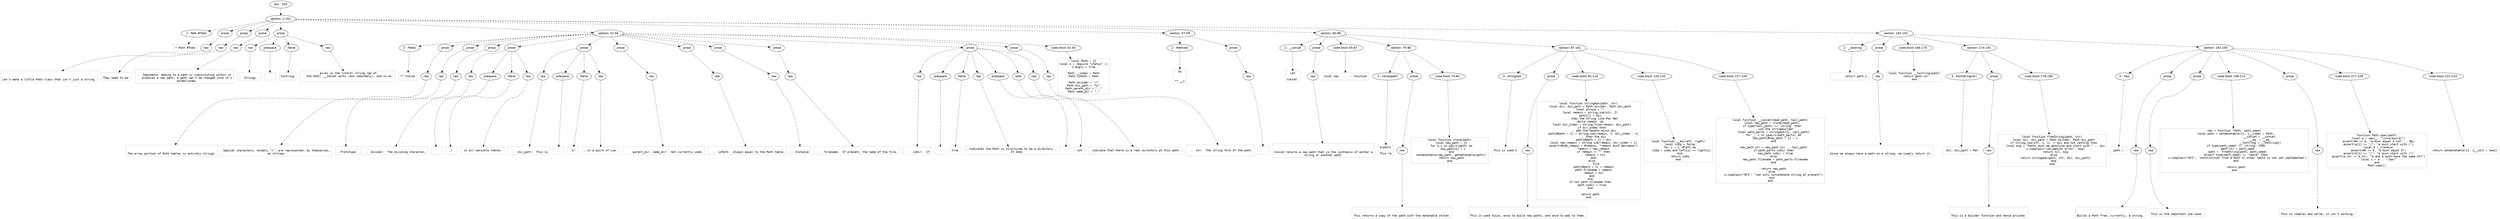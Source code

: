 digraph lpegNode {

node [fontname=Helvetica]
edge [style=dashed]

doc_0 [label="doc - 255"]


doc_0 -> { section_1}
{rank=same; section_1}

section_1 [label="section: 1-161"]


// END RANK doc_0

section_1 -> { header_2 prose_3 prose_4 prose_5 prose_6 section_7 section_8 section_9 section_10}
{rank=same; header_2 prose_3 prose_4 prose_5 prose_6 section_7 section_8 section_9 section_10}

header_2 [label="1 : Path #Todo"]

prose_3 [label="prose"]

prose_4 [label="prose"]

prose_5 [label="prose"]

prose_6 [label="prose"]

section_7 [label="section: 15-56"]

section_8 [label="section: 57-59"]

section_9 [label="section: 60-86"]

section_10 [label="section: 162-191"]


// END RANK section_1

header_2 -> leaf_11
leaf_11  [color=Gray,shape=rectangle,fontname=Inconsolata,label="* Path #Todo"]
// END RANK header_2

prose_3 -> { raw_12}
{rank=same; raw_12}

raw_12 [label="raw"]


// END RANK prose_3

raw_12 -> leaf_13
leaf_13  [color=Gray,shape=rectangle,fontname=Inconsolata,label="

Let's make a little Path class that isn't just a string.
"]
// END RANK raw_12

prose_4 -> { raw_14}
{rank=same; raw_14}

raw_14 [label="raw"]


// END RANK prose_4

raw_14 -> leaf_15
leaf_15  [color=Gray,shape=rectangle,fontname=Inconsolata,label="
They need to be:
"]
// END RANK raw_14

prose_5 -> { raw_16}
{rank=same; raw_16}

raw_16 [label="raw"]


// END RANK prose_5

raw_16 -> leaf_17
leaf_17  [color=Gray,shape=rectangle,fontname=Inconsolata,label="
-  Immutable. Adding to a path or substituting within it
   produces a new path; a path can't be changed once it's
   established.
"]
// END RANK raw_16

prose_6 -> { raw_18 prespace_19 literal_20 raw_21}
{rank=same; raw_18 prespace_19 literal_20 raw_21}

raw_18 [label="raw"]

prespace_19 [label="prespace"]

literal_20 [label="literal"]

raw_21 [label="raw"]


// END RANK prose_6

raw_18 -> leaf_22
leaf_22  [color=Gray,shape=rectangle,fontname=Inconsolata,label="
-  Stringy. "]
// END RANK raw_18

prespace_19 -> leaf_23
leaf_23  [color=Gray,shape=rectangle,fontname=Inconsolata,label=" "]
// END RANK prespace_19

literal_20 -> leaf_24
leaf_24  [color=Gray,shape=rectangle,fontname=Inconsolata,label="tostring"]
// END RANK literal_20

raw_21 -> leaf_25
leaf_25  [color=Gray,shape=rectangle,fontname=Inconsolata,label=" gives us the literal string rep of
   the Path, __concat works (but immutably), and so on.

"]
// END RANK raw_21

section_7 -> { header_26 prose_27 prose_28 prose_29 prose_30 prose_31 prose_32 prose_33 prose_34 prose_35 prose_36 prose_37 codeblock_38}
{rank=same; header_26 prose_27 prose_28 prose_29 prose_30 prose_31 prose_32 prose_33 prose_34 prose_35 prose_36 prose_37 codeblock_38}

header_26 [label="2 : Fields"]

prose_27 [label="prose"]

prose_28 [label="prose"]

prose_29 [label="prose"]

prose_30 [label="prose"]

prose_31 [label="prose"]

prose_32 [label="prose"]

prose_33 [label="prose"]

prose_34 [label="prose"]

prose_35 [label="prose"]

prose_36 [label="prose"]

prose_37 [label="prose"]

codeblock_38 [label="code block 42-54"]


// END RANK section_7

header_26 -> leaf_39
leaf_39  [color=Gray,shape=rectangle,fontname=Inconsolata,label="** Fields"]
// END RANK header_26

prose_27 -> { raw_40}
{rank=same; raw_40}

raw_40 [label="raw"]


// END RANK prose_27

raw_40 -> leaf_41
leaf_41  [color=Gray,shape=rectangle,fontname=Inconsolata,label="

The array portion of Path tables is entirely strings.
"]
// END RANK raw_40

prose_28 -> { raw_42}
{rank=same; raw_42}

raw_42 [label="raw"]


// END RANK prose_28

raw_42 -> leaf_43
leaf_43  [color=Gray,shape=rectangle,fontname=Inconsolata,label="
Special characters, notably \"/\", are represented, by themselves,
as strings.
"]
// END RANK raw_42

prose_29 -> { raw_44}
{rank=same; raw_44}

raw_44 [label="raw"]


// END RANK prose_29

raw_44 -> leaf_45
leaf_45  [color=Gray,shape=rectangle,fontname=Inconsolata,label="
- Prototype
"]
// END RANK raw_44

prose_30 -> { raw_46 prespace_47 literal_48 raw_49}
{rank=same; raw_46 prespace_47 literal_48 raw_49}

raw_46 [label="raw"]

prespace_47 [label="prespace"]

literal_48 [label="literal"]

raw_49 [label="raw"]


// END RANK prose_30

raw_46 -> leaf_50
leaf_50  [color=Gray,shape=rectangle,fontname=Inconsolata,label="
  -  divider:  The dividing character,"]
// END RANK raw_46

prespace_47 -> leaf_51
leaf_51  [color=Gray,shape=rectangle,fontname=Inconsolata,label=" "]
// END RANK prespace_47

literal_48 -> leaf_52
leaf_52  [color=Gray,shape=rectangle,fontname=Inconsolata,label="/"]
// END RANK literal_48

raw_49 -> leaf_53
leaf_53  [color=Gray,shape=rectangle,fontname=Inconsolata,label=" in all sensible realms.
"]
// END RANK raw_49

prose_31 -> { raw_54 prespace_55 literal_56 raw_57}
{rank=same; raw_54 prespace_55 literal_56 raw_57}

raw_54 [label="raw"]

prespace_55 [label="prespace"]

literal_56 [label="literal"]

raw_57 [label="raw"]


// END RANK prose_31

raw_54 -> leaf_58
leaf_58  [color=Gray,shape=rectangle,fontname=Inconsolata,label="
  -  div_patt:  This is"]
// END RANK raw_54

prespace_55 -> leaf_59
leaf_59  [color=Gray,shape=rectangle,fontname=Inconsolata,label=" "]
// END RANK prespace_55

literal_56 -> leaf_60
leaf_60  [color=Gray,shape=rectangle,fontname=Inconsolata,label="%/"]
// END RANK literal_56

raw_57 -> leaf_61
leaf_61  [color=Gray,shape=rectangle,fontname=Inconsolata,label=", in a quirk of Lua.
"]
// END RANK raw_57

prose_32 -> { raw_62}
{rank=same; raw_62}

raw_62 [label="raw"]


// END RANK prose_32

raw_62 -> leaf_63
leaf_63  [color=Gray,shape=rectangle,fontname=Inconsolata,label="
  -  parent_dir, same_dir:  Not currently used.
"]
// END RANK raw_62

prose_33 -> { raw_64}
{rank=same; raw_64}

raw_64 [label="raw"]


// END RANK prose_33

raw_64 -> leaf_65
leaf_65  [color=Gray,shape=rectangle,fontname=Inconsolata,label="
  -  isPath:  Always equal to the Path table.
"]
// END RANK raw_64

prose_34 -> { raw_66}
{rank=same; raw_66}

raw_66 [label="raw"]


// END RANK prose_34

raw_66 -> leaf_67
leaf_67  [color=Gray,shape=rectangle,fontname=Inconsolata,label="
- Instance
"]
// END RANK raw_66

prose_35 -> { raw_68}
{rank=same; raw_68}

raw_68 [label="raw"]


// END RANK prose_35

raw_68 -> leaf_69
leaf_69  [color=Gray,shape=rectangle,fontname=Inconsolata,label="
  -  filename:  If present, the name of the file.
"]
// END RANK raw_68

prose_36 -> { raw_70 prespace_71 literal_72 raw_73 prespace_74 bold_75 raw_76}
{rank=same; raw_70 prespace_71 literal_72 raw_73 prespace_74 bold_75 raw_76}

raw_70 [label="raw"]

prespace_71 [label="prespace"]

literal_72 [label="literal"]

raw_73 [label="raw"]

prespace_74 [label="prespace"]

bold_75 [label="bold"]

raw_76 [label="raw"]


// END RANK prose_36

raw_70 -> leaf_77
leaf_77  [color=Gray,shape=rectangle,fontname=Inconsolata,label="
  -  isDir:  If"]
// END RANK raw_70

prespace_71 -> leaf_78
leaf_78  [color=Gray,shape=rectangle,fontname=Inconsolata,label=" "]
// END RANK prespace_71

literal_72 -> leaf_79
leaf_79  [color=Gray,shape=rectangle,fontname=Inconsolata,label="true"]
// END RANK literal_72

raw_73 -> leaf_80
leaf_80  [color=Gray,shape=rectangle,fontname=Inconsolata,label=", indicates the Path is structured to be a directory.
        It does"]
// END RANK raw_73

prespace_74 -> leaf_81
leaf_81  [color=Gray,shape=rectangle,fontname=Inconsolata,label=" "]
// END RANK prespace_74

bold_75 -> leaf_82
leaf_82  [color=Gray,shape=rectangle,fontname=Inconsolata,label="not"]
// END RANK bold_75

raw_76 -> leaf_83
leaf_83  [color=Gray,shape=rectangle,fontname=Inconsolata,label=" indicate that there is a real directory at this path.
"]
// END RANK raw_76

prose_37 -> { raw_84}
{rank=same; raw_84}

raw_84 [label="raw"]


// END RANK prose_37

raw_84 -> leaf_85
leaf_85  [color=Gray,shape=rectangle,fontname=Inconsolata,label="
  -  str:  The string form of the path.

"]
// END RANK raw_84

codeblock_38 -> leaf_86
leaf_86  [color=Gray,shape=rectangle,fontname=Inconsolata,label="local Path = {}
local s = require \"status\" ()
s.angry = true

Path.__index = Path
Path.isPath = Path

Path.divider = \"/\"
Path.div_patt = \"%/\"
Path.parent_dir = \"..\"
Path.same_dir = \".\""]
// END RANK codeblock_38

section_8 -> { header_87 prose_88}
{rank=same; header_87 prose_88}

header_87 [label="2 : Methods"]

prose_88 [label="prose"]


// END RANK section_8

header_87 -> leaf_89
leaf_89  [color=Gray,shape=rectangle,fontname=Inconsolata,label="ds


** __c"]
// END RANK header_87

prose_88 -> { raw_90}
{rank=same; raw_90}

raw_90 [label="raw"]


// END RANK prose_88

raw_90 -> leaf_91
leaf_91  [color=Gray,shape=rectangle,fontname=Inconsolata,label="

"]
// END RANK raw_90

section_9 -> { header_92 prose_93 codeblock_94 section_95 section_96}
{rank=same; header_92 prose_93 codeblock_94 section_95 section_96}

header_92 [label="2 : __concat"]

prose_93 [label="prose"]

codeblock_94 [label="code block 65-67"]

section_95 [label="section: 70-86"]

section_96 [label="section: 87-161"]


// END RANK section_9

header_92 -> leaf_97
leaf_97  [color=Gray,shape=rectangle,fontname=Inconsolata,label="cat

Concat "]
// END RANK header_92

prose_93 -> { raw_98}
{rank=same; raw_98}

raw_98 [label="raw"]


// END RANK prose_93

raw_98 -> leaf_99
leaf_99  [color=Gray,shape=rectangle,fontname=Inconsolata,label="

Concat returns a new path that is the synthesis of either a
string or another path.
"]
// END RANK raw_98

codeblock_94 -> leaf_100
leaf_100  [color=Gray,shape=rectangle,fontname=Inconsolata,label="local new      -- function"]
// END RANK codeblock_94

section_95 -> { header_101 prose_102 codeblock_103}
{rank=same; header_101 prose_102 codeblock_103}

header_101 [label="3 : clone(path)"]

prose_102 [label="prose"]

codeblock_103 [label="code block 74-84"]


// END RANK section_95

header_101 -> leaf_104
leaf_104  [color=Gray,shape=rectangle,fontname=Inconsolata,label="e(path)

This re"]
// END RANK header_101

prose_102 -> { raw_105}
{rank=same; raw_105}

raw_105 [label="raw"]


// END RANK prose_102

raw_105 -> leaf_106
leaf_106  [color=Gray,shape=rectangle,fontname=Inconsolata,label="

This returns a copy of the path with the metatable stolen.
"]
// END RANK raw_105

codeblock_103 -> leaf_107
leaf_107  [color=Gray,shape=rectangle,fontname=Inconsolata,label="local function clone(path)
  local new_path = {}
  for k,v in pairs(path) do
    new_path[k] = v
  end
  setmetatable(new_path, getmetatable(path))
  return new_path
end
"]
// END RANK codeblock_103

section_96 -> { header_108 prose_109 codeblock_110 codeblock_111 codeblock_112}
{rank=same; header_108 prose_109 codeblock_110 codeblock_111 codeblock_112}

header_108 [label="3 : stringAwk"]

prose_109 [label="prose"]

codeblock_110 [label="code block 91-124"]

codeblock_111 [label="code block 126-135"]

codeblock_112 [label="code block 137-159"]


// END RANK section_96

header_108 -> leaf_113
leaf_113  [color=Gray,shape=rectangle,fontname=Inconsolata,label="This is used t"]
// END RANK header_108

prose_109 -> { raw_114}
{rank=same; raw_114}

raw_114 [label="raw"]


// END RANK prose_109

raw_114 -> leaf_115
leaf_115  [color=Gray,shape=rectangle,fontname=Inconsolata,label="

This is used twice, once to build new paths, and once to add to them.
"]
// END RANK raw_114

codeblock_110 -> leaf_116
leaf_116  [color=Gray,shape=rectangle,fontname=Inconsolata,label="local function stringAwk(path, str)
  local div, div_patt = Path.divider, Path.div_patt
  local phrase = \"\"
  local remain = string.sub(str, 2)
  path[1] = div
    -- chew the string like Pac Man
  while remain  do
    local dir_index = string.find(remain, div_patt)
    if dir_index then
      -- add the handle minus div
      path[#path + 1] = string.sub(remain, 1, dir_index - 1)
      -- then the div
      path[#path + 1] = div
      local new_remain = string.sub(remain, dir_index + 1)
      assert(#new_remain < #remain, \"remain must decrease\")
      remain = new_remain
      if remain == \"\" then
        remain = nil
      end
    else
      -- file
      path[#path + 1] = remain
      path.filename = remain
      remain = nil
    end
  end
  if not path.filename then
    path.isDir = true
  end

  return path
end"]
// END RANK codeblock_110

codeblock_111 -> leaf_117
leaf_117  [color=Gray,shape=rectangle,fontname=Inconsolata,label="local function __eq(left, right)
  local isEq = false
  for i = 1, #left do
    isEq = isEq and left[i] == right[i]
  end
  return isEq
end
"]
// END RANK codeblock_111

codeblock_112 -> leaf_118
leaf_118  [color=Gray,shape=rectangle,fontname=Inconsolata,label="local function __concat(head_path, tail_path)
  local new_path = clone(head_path)
  if type(tail_path) == 'string' then
    -- use the stringbuilder
    local path_parts = stringAwk({}, tail_path)
    for _, v in ipairs(path_parts) do
      new_path[#new_path + 1] = v
    end

    new_path.str = new_path.str .. tail_path
    if path_parts.isDir then
      new_path.isDir = true
    else
      new_path.filename = path_parts.filename
    end

    return new_path
  else
    s:complain(\"NYI\", \"can only concatenate string at present\")
  end
end"]
// END RANK codeblock_112

section_10 -> { header_119 prose_120 codeblock_121 section_122 section_123}
{rank=same; header_119 prose_120 codeblock_121 section_122 section_123}

header_119 [label="2 : __tostring"]

prose_120 [label="prose"]

codeblock_121 [label="code block 166-170"]

section_122 [label="section: 174-191"]

section_123 [label="section: 192-255"]


// END RANK section_10

header_119 -> leaf_124
leaf_124  [color=Gray,shape=rectangle,fontname=Inconsolata,label="	return path.s"]
// END RANK header_119

prose_120 -> { raw_125}
{rank=same; raw_125}

raw_125 [label="raw"]


// END RANK prose_120

raw_125 -> leaf_126
leaf_126  [color=Gray,shape=rectangle,fontname=Inconsolata,label="

Since we always have a path as a string, we simply return it.
"]
// END RANK raw_125

codeblock_121 -> leaf_127
leaf_127  [color=Gray,shape=rectangle,fontname=Inconsolata,label="local function __tostring(path)
  return path.str
end"]
// END RANK codeblock_121

section_122 -> { header_128 prose_129 codeblock_130}
{rank=same; header_128 prose_129 codeblock_130}

header_128 [label="3 : fromString(str)"]

prose_129 [label="prose"]

codeblock_130 [label="code block 178-189"]


// END RANK section_122

header_128 -> leaf_131
leaf_131  [color=Gray,shape=rectangle,fontname=Inconsolata,label=" div, div_patt = Pat"]
// END RANK header_128

prose_129 -> { raw_132}
{rank=same; raw_132}

raw_132 [label="raw"]


// END RANK prose_129

raw_132 -> leaf_133
leaf_133  [color=Gray,shape=rectangle,fontname=Inconsolata,label="

This is a builder function and hence private.
"]
// END RANK raw_132

codeblock_130 -> leaf_134
leaf_134  [color=Gray,shape=rectangle,fontname=Inconsolata,label="local function fromString(path, str)
  local div, div_patt = Path.divider, Path.div_patt
  if string.sub(str, 1, 1) ~= div and not catting then
    local msg = \"Paths must be absolute and start with \" .. div
    s:complain(\"validation error\", msg)
    return nil, msg
  else
    return stringAwk(path, str, div, div_patt)
  end
end"]
// END RANK codeblock_130

section_123 -> { header_135 prose_136 prose_137 codeblock_138 prose_139 codeblock_140 codeblock_141}
{rank=same; header_135 prose_136 prose_137 codeblock_138 prose_139 codeblock_140 codeblock_141}

header_135 [label="3 : new"]

prose_136 [label="prose"]

prose_137 [label="prose"]

codeblock_138 [label="code block 198-213"]

prose_139 [label="prose"]

codeblock_140 [label="code block 217-229"]

codeblock_141 [label="code block 231-233"]


// END RANK section_123

header_135 -> leaf_142
leaf_142  [color=Gray,shape=rectangle,fontname=Inconsolata,label=" path = "]
// END RANK header_135

prose_136 -> { raw_143}
{rank=same; raw_143}

raw_143 [label="raw"]


// END RANK prose_136

raw_143 -> leaf_144
leaf_144  [color=Gray,shape=rectangle,fontname=Inconsolata,label="

Builds a Path from, currently, a string.
"]
// END RANK raw_143

prose_137 -> { raw_145}
{rank=same; raw_145}

raw_145 [label="raw"]


// END RANK prose_137

raw_145 -> leaf_146
leaf_146  [color=Gray,shape=rectangle,fontname=Inconsolata,label="
This is the important use case.
"]
// END RANK raw_145

codeblock_138 -> leaf_147
leaf_147  [color=Gray,shape=rectangle,fontname=Inconsolata,label="new = function (Path, path_seed)
  local path = setmetatable({}, {__index = Path,
                               __concat = __concat,
                               __eq  = __eq,
                               __tostring = __tostring})
  if type(path_seed) == 'string' then
    path.str = path_seed
    path =  fromString(path, path_seed)
  elseif type(path_seed) == 'table' then
    s:complain(\"NYI\", 'construction from a Path or other table is not yet implemented')
  end

  return path
end"]
// END RANK codeblock_138

prose_139 -> { raw_148}
{rank=same; raw_148}

raw_148 [label="raw"]


// END RANK prose_139

raw_148 -> leaf_149
leaf_149  [color=Gray,shape=rectangle,fontname=Inconsolata,label="
This is complex and worse, it isn't working.
"]
// END RANK raw_148

codeblock_140 -> leaf_150
leaf_150  [color=Gray,shape=rectangle,fontname=Inconsolata,label="function Path.spec(path)
  local a = new(_, \"/core/build/\")
  assert(#a == 5, \"a must equal 5 not\" .. #a)
  assert(a[1] == \"/\", \"a must start with /\")
  local b = clone(a)
  assert(#b == 5, \"b must equal 5\")
  assert(b[1] == \"/\", \"b must start with /\")
  assert(a.str == b.str, \"a and b must have the same str\")
  local c = a .. \"/bar\"
end
Path.spec()"]
// END RANK codeblock_140

codeblock_141 -> leaf_151
leaf_151  [color=Gray,shape=rectangle,fontname=Inconsolata,label="return setmetatable({}, {__call = new})"]
// END RANK codeblock_141


}
